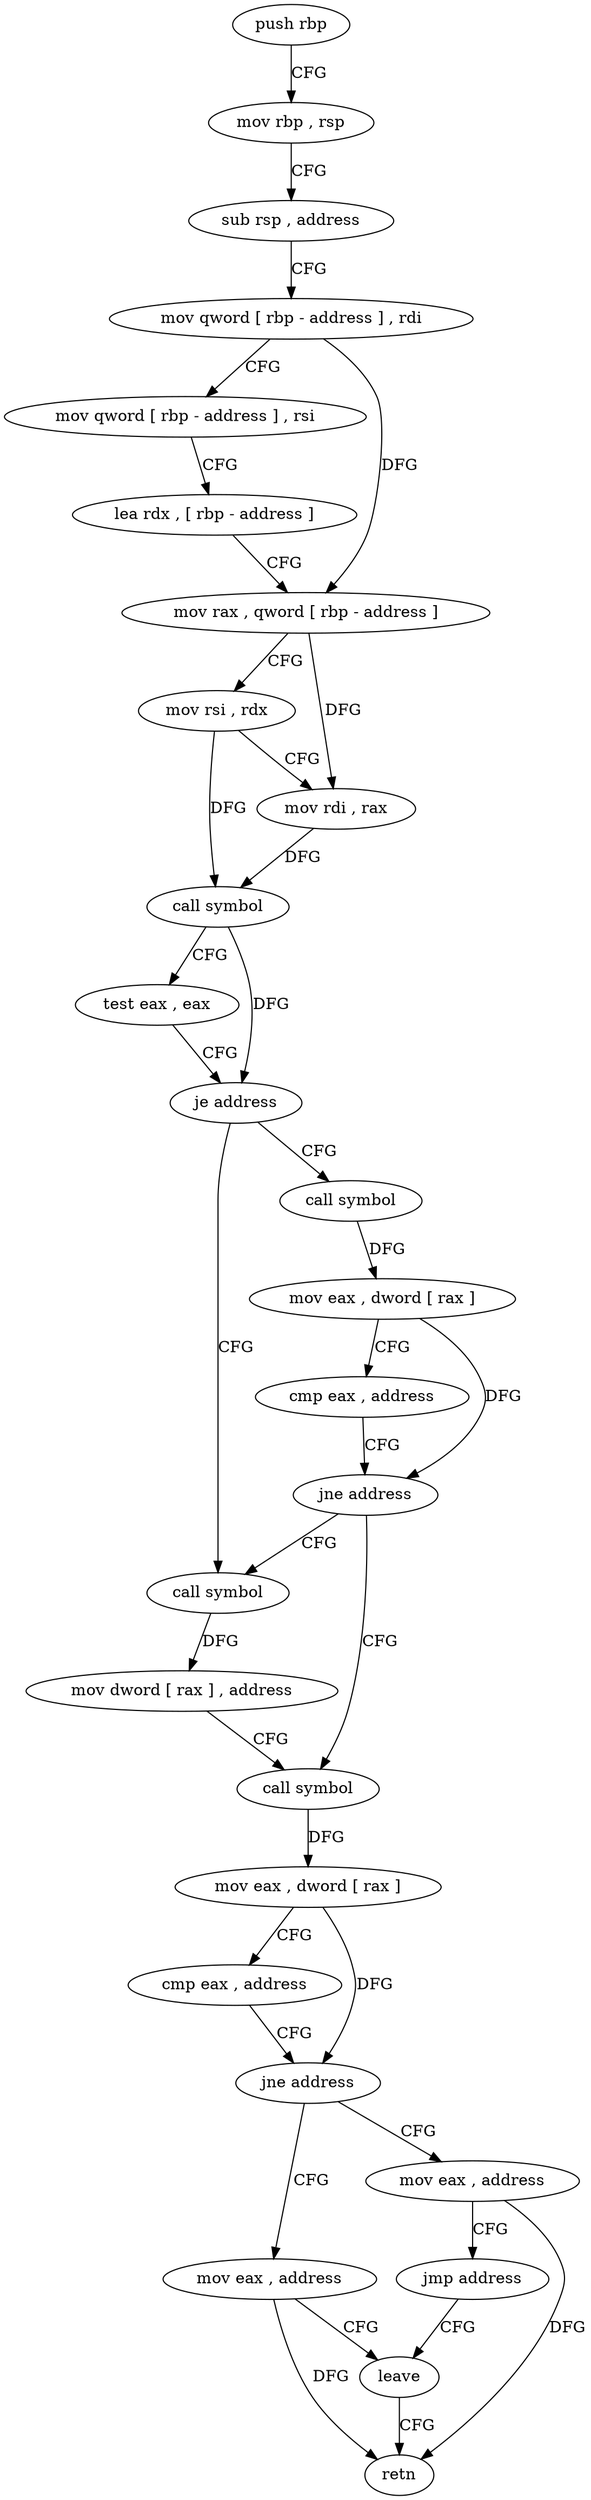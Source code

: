 digraph "func" {
"381090" [label = "push rbp" ]
"381091" [label = "mov rbp , rsp" ]
"381094" [label = "sub rsp , address" ]
"381101" [label = "mov qword [ rbp - address ] , rdi" ]
"381108" [label = "mov qword [ rbp - address ] , rsi" ]
"381115" [label = "lea rdx , [ rbp - address ]" ]
"381122" [label = "mov rax , qword [ rbp - address ]" ]
"381129" [label = "mov rsi , rdx" ]
"381132" [label = "mov rdi , rax" ]
"381135" [label = "call symbol" ]
"381140" [label = "test eax , eax" ]
"381142" [label = "je address" ]
"381156" [label = "call symbol" ]
"381144" [label = "call symbol" ]
"381161" [label = "mov dword [ rax ] , address" ]
"381167" [label = "call symbol" ]
"381149" [label = "mov eax , dword [ rax ]" ]
"381151" [label = "cmp eax , address" ]
"381154" [label = "jne address" ]
"381186" [label = "mov eax , address" ]
"381191" [label = "leave" ]
"381179" [label = "mov eax , address" ]
"381184" [label = "jmp address" ]
"381172" [label = "mov eax , dword [ rax ]" ]
"381174" [label = "cmp eax , address" ]
"381177" [label = "jne address" ]
"381192" [label = "retn" ]
"381090" -> "381091" [ label = "CFG" ]
"381091" -> "381094" [ label = "CFG" ]
"381094" -> "381101" [ label = "CFG" ]
"381101" -> "381108" [ label = "CFG" ]
"381101" -> "381122" [ label = "DFG" ]
"381108" -> "381115" [ label = "CFG" ]
"381115" -> "381122" [ label = "CFG" ]
"381122" -> "381129" [ label = "CFG" ]
"381122" -> "381132" [ label = "DFG" ]
"381129" -> "381132" [ label = "CFG" ]
"381129" -> "381135" [ label = "DFG" ]
"381132" -> "381135" [ label = "DFG" ]
"381135" -> "381140" [ label = "CFG" ]
"381135" -> "381142" [ label = "DFG" ]
"381140" -> "381142" [ label = "CFG" ]
"381142" -> "381156" [ label = "CFG" ]
"381142" -> "381144" [ label = "CFG" ]
"381156" -> "381161" [ label = "DFG" ]
"381144" -> "381149" [ label = "DFG" ]
"381161" -> "381167" [ label = "CFG" ]
"381167" -> "381172" [ label = "DFG" ]
"381149" -> "381151" [ label = "CFG" ]
"381149" -> "381154" [ label = "DFG" ]
"381151" -> "381154" [ label = "CFG" ]
"381154" -> "381167" [ label = "CFG" ]
"381154" -> "381156" [ label = "CFG" ]
"381186" -> "381191" [ label = "CFG" ]
"381186" -> "381192" [ label = "DFG" ]
"381191" -> "381192" [ label = "CFG" ]
"381179" -> "381184" [ label = "CFG" ]
"381179" -> "381192" [ label = "DFG" ]
"381184" -> "381191" [ label = "CFG" ]
"381172" -> "381174" [ label = "CFG" ]
"381172" -> "381177" [ label = "DFG" ]
"381174" -> "381177" [ label = "CFG" ]
"381177" -> "381186" [ label = "CFG" ]
"381177" -> "381179" [ label = "CFG" ]
}
